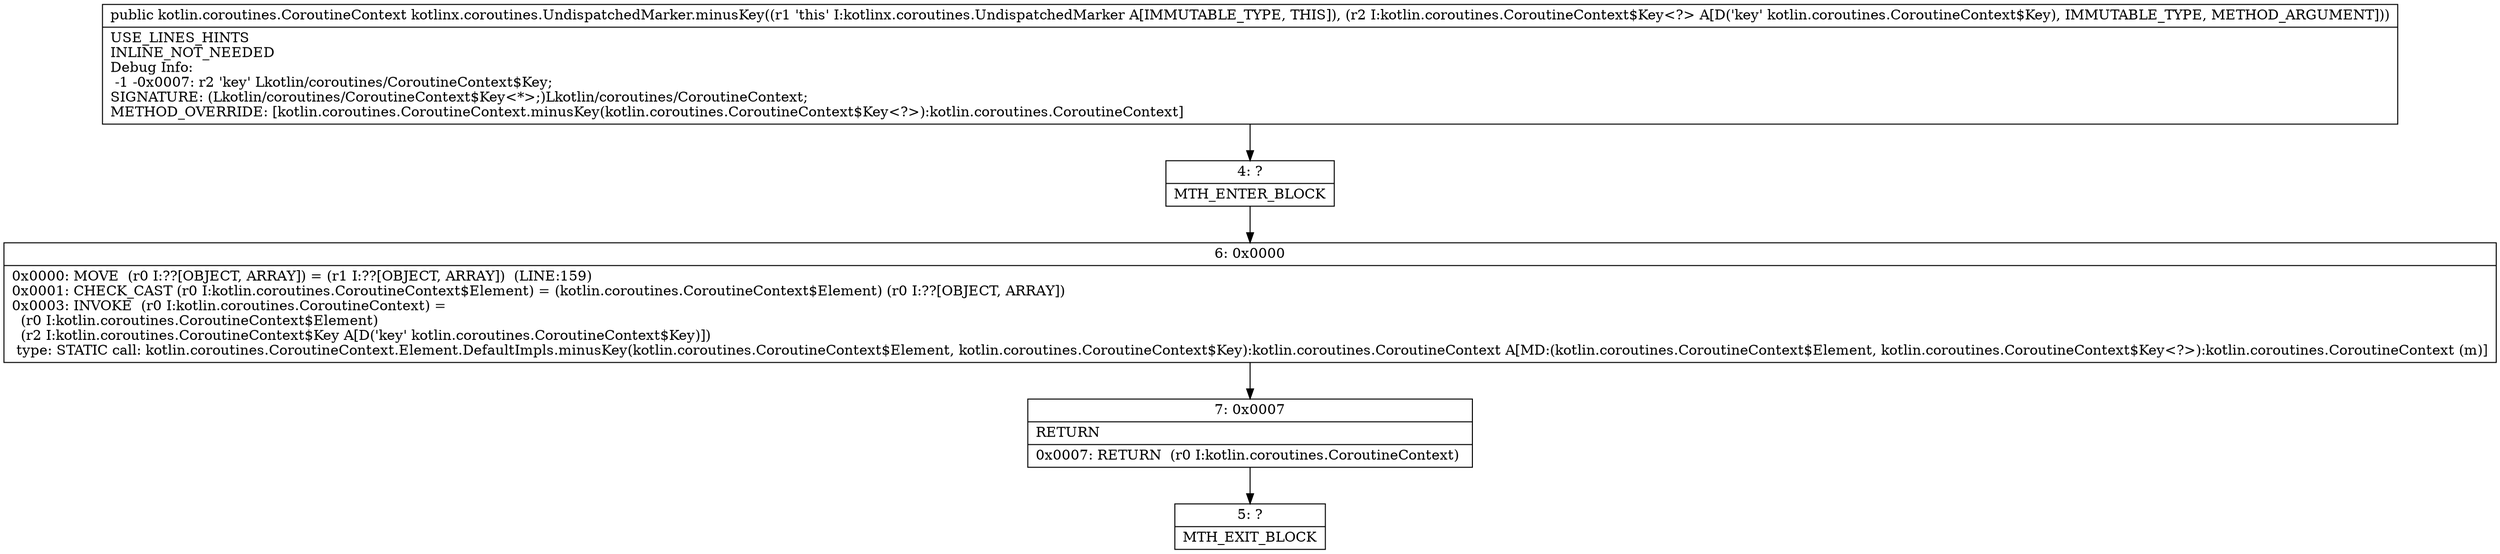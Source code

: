 digraph "CFG forkotlinx.coroutines.UndispatchedMarker.minusKey(Lkotlin\/coroutines\/CoroutineContext$Key;)Lkotlin\/coroutines\/CoroutineContext;" {
Node_4 [shape=record,label="{4\:\ ?|MTH_ENTER_BLOCK\l}"];
Node_6 [shape=record,label="{6\:\ 0x0000|0x0000: MOVE  (r0 I:??[OBJECT, ARRAY]) = (r1 I:??[OBJECT, ARRAY])  (LINE:159)\l0x0001: CHECK_CAST (r0 I:kotlin.coroutines.CoroutineContext$Element) = (kotlin.coroutines.CoroutineContext$Element) (r0 I:??[OBJECT, ARRAY]) \l0x0003: INVOKE  (r0 I:kotlin.coroutines.CoroutineContext) = \l  (r0 I:kotlin.coroutines.CoroutineContext$Element)\l  (r2 I:kotlin.coroutines.CoroutineContext$Key A[D('key' kotlin.coroutines.CoroutineContext$Key)])\l type: STATIC call: kotlin.coroutines.CoroutineContext.Element.DefaultImpls.minusKey(kotlin.coroutines.CoroutineContext$Element, kotlin.coroutines.CoroutineContext$Key):kotlin.coroutines.CoroutineContext A[MD:(kotlin.coroutines.CoroutineContext$Element, kotlin.coroutines.CoroutineContext$Key\<?\>):kotlin.coroutines.CoroutineContext (m)]\l}"];
Node_7 [shape=record,label="{7\:\ 0x0007|RETURN\l|0x0007: RETURN  (r0 I:kotlin.coroutines.CoroutineContext) \l}"];
Node_5 [shape=record,label="{5\:\ ?|MTH_EXIT_BLOCK\l}"];
MethodNode[shape=record,label="{public kotlin.coroutines.CoroutineContext kotlinx.coroutines.UndispatchedMarker.minusKey((r1 'this' I:kotlinx.coroutines.UndispatchedMarker A[IMMUTABLE_TYPE, THIS]), (r2 I:kotlin.coroutines.CoroutineContext$Key\<?\> A[D('key' kotlin.coroutines.CoroutineContext$Key), IMMUTABLE_TYPE, METHOD_ARGUMENT]))  | USE_LINES_HINTS\lINLINE_NOT_NEEDED\lDebug Info:\l  \-1 \-0x0007: r2 'key' Lkotlin\/coroutines\/CoroutineContext$Key;\lSIGNATURE: (Lkotlin\/coroutines\/CoroutineContext$Key\<*\>;)Lkotlin\/coroutines\/CoroutineContext;\lMETHOD_OVERRIDE: [kotlin.coroutines.CoroutineContext.minusKey(kotlin.coroutines.CoroutineContext$Key\<?\>):kotlin.coroutines.CoroutineContext]\l}"];
MethodNode -> Node_4;Node_4 -> Node_6;
Node_6 -> Node_7;
Node_7 -> Node_5;
}

